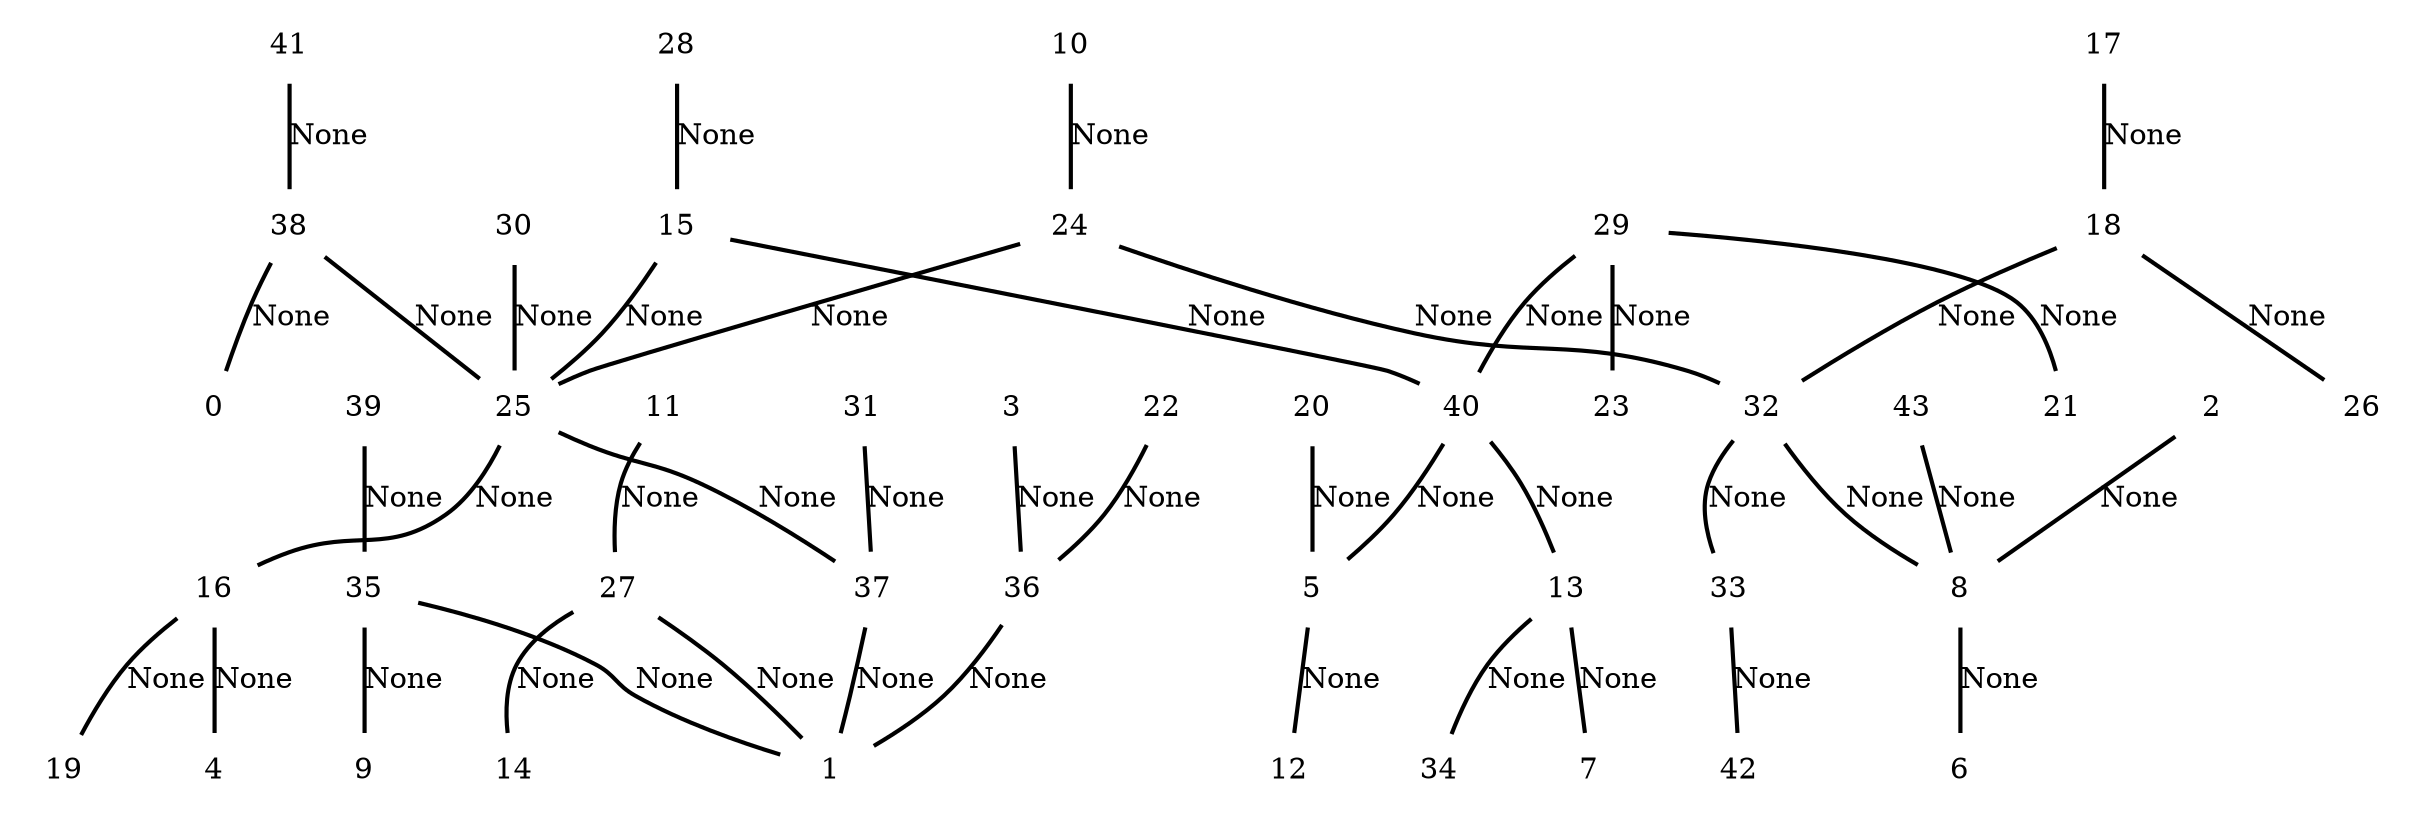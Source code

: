 graph G {
    0 [penwidth=3,label="0",color="white"]
    1 [penwidth=3,label="1",color="white"]
    2 [penwidth=3,label="2",color="white"]
    3 [penwidth=3,label="3",color="white"]
    4 [penwidth=3,label="4",color="white"]
    5 [penwidth=3,label="5",color="white"]
    6 [penwidth=3,label="6",color="white"]
    7 [penwidth=3,label="7",color="white"]
    8 [penwidth=3,label="8",color="white"]
    9 [penwidth=3,label="9",color="white"]
    10 [penwidth=3,label="10",color="white"]
    11 [penwidth=3,label="11",color="white"]
    12 [penwidth=3,label="12",color="white"]
    13 [penwidth=3,label="13",color="white"]
    14 [penwidth=3,label="14",color="white"]
    15 [penwidth=3,label="15",color="white"]
    16 [penwidth=3,label="16",color="white"]
    17 [penwidth=3,label="17",color="white"]
    18 [penwidth=3,label="18",color="white"]
    19 [penwidth=3,label="19",color="white"]
    20 [penwidth=3,label="20",color="white"]
    21 [penwidth=3,label="21",color="white"]
    22 [penwidth=3,label="22",color="white"]
    23 [penwidth=3,label="23",color="white"]
    24 [penwidth=3,label="24",color="white"]
    25 [penwidth=3,label="25",color="white"]
    26 [penwidth=3,label="26",color="white"]
    27 [penwidth=3,label="27",color="white"]
    28 [penwidth=3,label="28",color="white"]
    29 [penwidth=3,label="29",color="white"]
    30 [penwidth=3,label="30",color="white"]
    31 [penwidth=3,label="31",color="white"]
    32 [penwidth=3,label="32",color="white"]
    33 [penwidth=3,label="33",color="white"]
    34 [penwidth=3,label="34",color="white"]
    35 [penwidth=3,label="35",color="white"]
    36 [penwidth=3,label="36",color="white"]
    37 [penwidth=3,label="37",color="white"]
    38 [penwidth=3,label="38",color="white"]
    39 [penwidth=3,label="39",color="white"]
    40 [penwidth=3,label="40",color="white"]
    41 [penwidth=3,label="41",color="white"]
    42 [penwidth=3,label="42",color="white"]
    43 [penwidth=3,label="43",color="white"]

    29--23 [penwidth=2,label="None"]
    30--25 [penwidth=2,label="None"]
    18--26 [penwidth=2,label="None"]
    31--37 [penwidth=2,label="None"]
    40--13 [penwidth=2,label="None"]
    40--5 [penwidth=2,label="None"]
    24--32 [penwidth=2,label="None"]
    16--19 [penwidth=2,label="None"]
    2--8 [penwidth=2,label="None"]
    15--25 [penwidth=2,label="None"]
    5--12 [penwidth=2,label="None"]
    22--36 [penwidth=2,label="None"]
    38--0 [penwidth=2,label="None"]
    29--21 [penwidth=2,label="None"]
    15--40 [penwidth=2,label="None"]
    35--9 [penwidth=2,label="None"]
    36--1 [penwidth=2,label="None"]
    27--1 [penwidth=2,label="None"]
    27--14 [penwidth=2,label="None"]
    39--35 [penwidth=2,label="None"]
    13--34 [penwidth=2,label="None"]
    32--8 [penwidth=2,label="None"]
    38--25 [penwidth=2,label="None"]
    28--15 [penwidth=2,label="None"]
    25--37 [penwidth=2,label="None"]
    29--40 [penwidth=2,label="None"]
    3--36 [penwidth=2,label="None"]
    43--8 [penwidth=2,label="None"]
    25--16 [penwidth=2,label="None"]
    35--1 [penwidth=2,label="None"]
    24--25 [penwidth=2,label="None"]
    18--32 [penwidth=2,label="None"]
    17--18 [penwidth=2,label="None"]
    10--24 [penwidth=2,label="None"]
    13--7 [penwidth=2,label="None"]
    33--42 [penwidth=2,label="None"]
    16--4 [penwidth=2,label="None"]
    8--6 [penwidth=2,label="None"]
    20--5 [penwidth=2,label="None"]
    41--38 [penwidth=2,label="None"]
    32--33 [penwidth=2,label="None"]
    37--1 [penwidth=2,label="None"]
    11--27 [penwidth=2,label="None"]
}